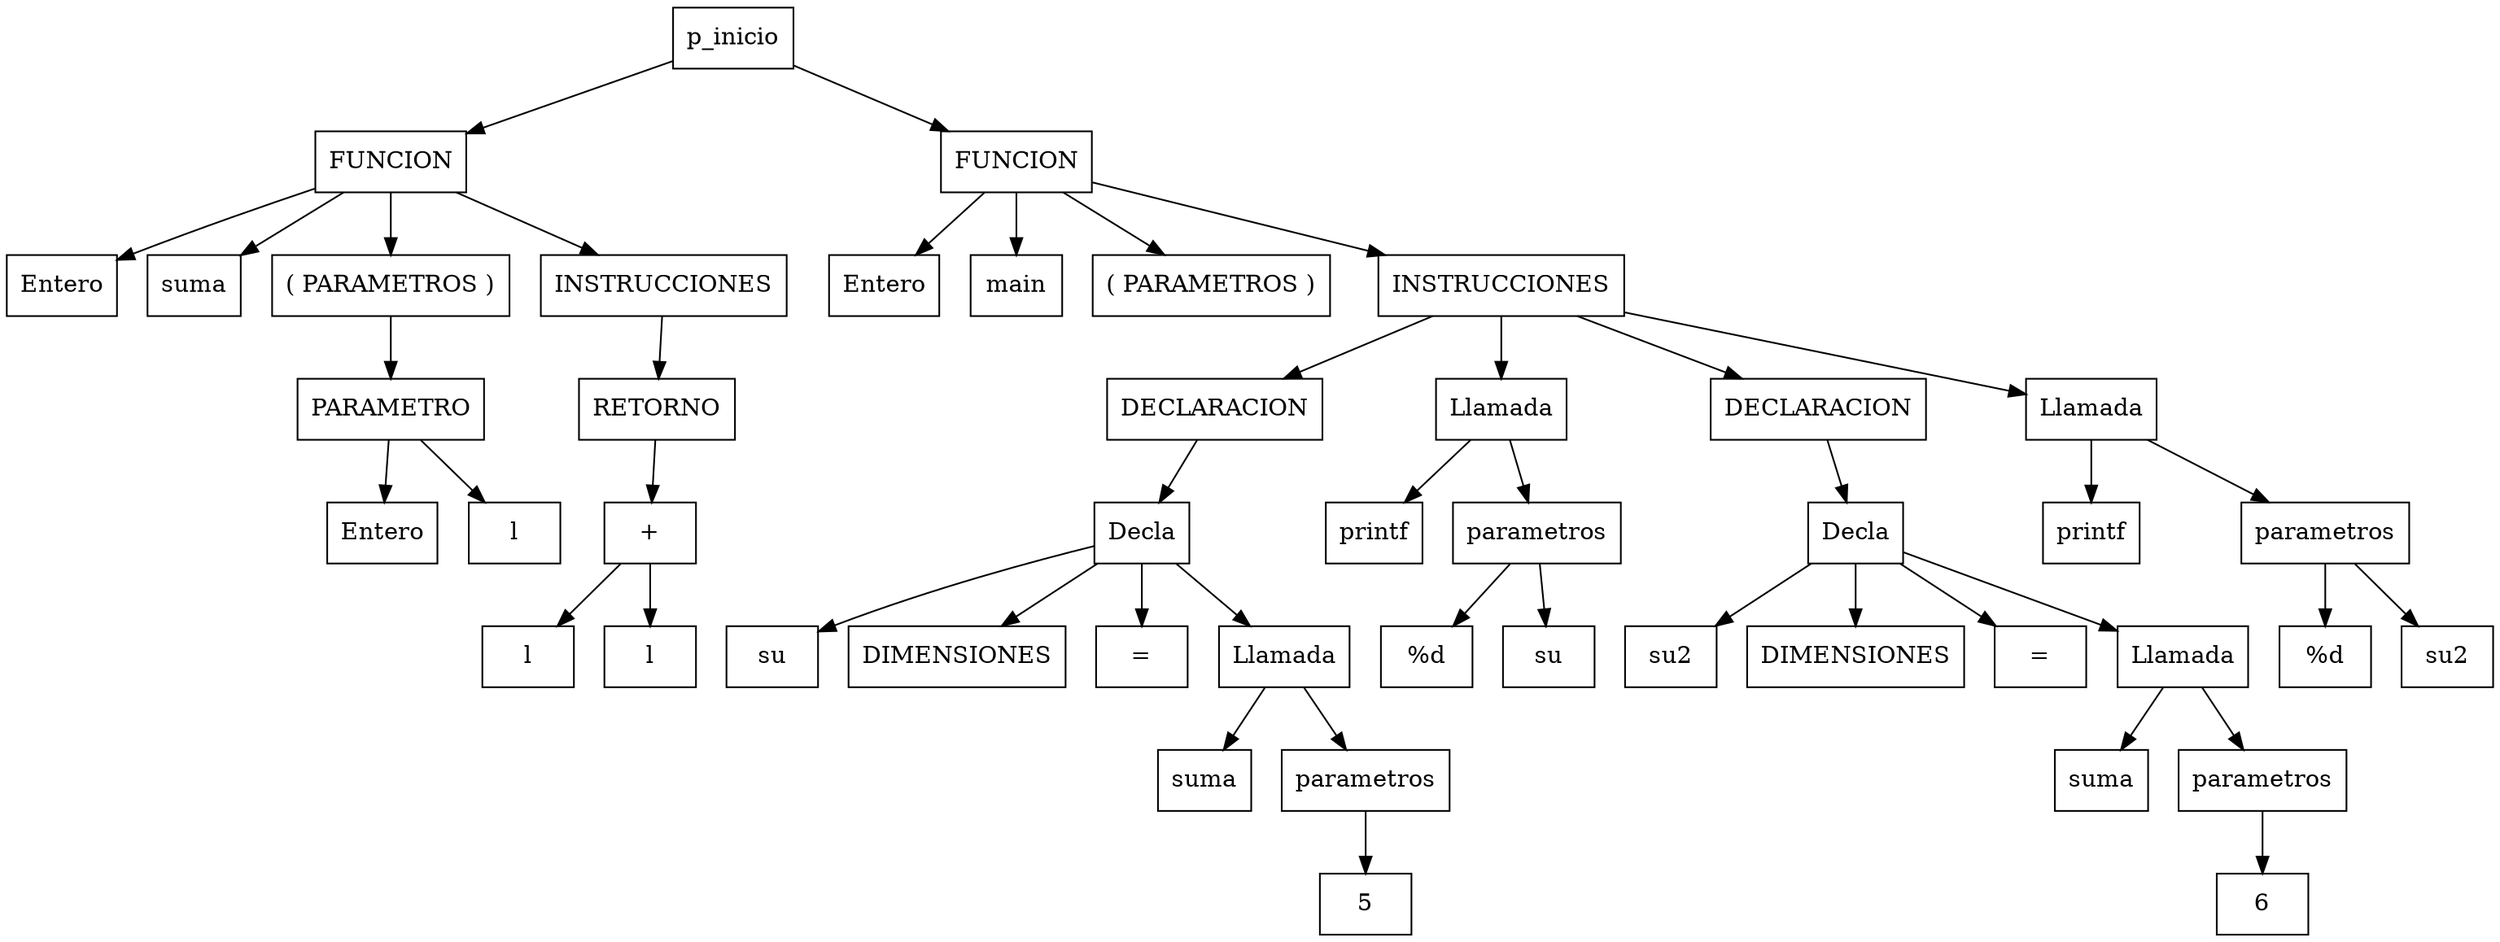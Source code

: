 digraph Q { 
  node [shape=record];
node11[label="FUNCION"];
p_inicio ->node11;
node12[label="Entero"];
node11 -> node12;
node13[label="suma"];
node11 -> node13;
node14[label="( PARAMETROS )"];
node11 -> node14;
node0[label="PARAMETRO"];
node14 -> node0;
node1[label="Entero"];
node0 -> node1;
node2[label="l"];
node0 -> node2;
node15[label="{ INSTRUCCIONES }"];
node11 -> node15;
node6[label="RETORNO"];
node15 -> node6;
node5[label="+"];
node6 -> node5;
node3[label="l"];
node5 -> node3;
node4[label="l"];
node5 -> node4;
node60[label="FUNCION"];
p_inicio ->node60;
node61[label="Entero"];
node60 -> node61;
node62[label="main"];
node60 -> node62;
node63[label="( PARAMETROS )"];
node60 -> node63;
node64[label="{ INSTRUCCIONES }"];
node60 -> node64;
node27[label="DECLARACION"];
node64 -> node27;
node23[label="Decla"];
node27 -> node23;
node24[label="su"];
node23 -> node24;
node25[label="DIMENSIONES"];
node23 -> node25;
node26[label="="];
node23 -> node26;
node17[label="Llamada"];
node23 -> node17;
node18[label="suma"];
node17 -> node18;
node19[label="parametros"];
node17 -> node19;
node16[label="5"];
node19 -> node16;
node32[label="Llamada"];
node64 -> node32;
node33[label="printf"];
node32 -> node33;
node34[label="parametros"];
node32 -> node34;
node30[label="%d\n"];
node34 -> node30;
node31[label="su"];
node34 -> node31;
node49[label="DECLARACION"];
node64 -> node49;
node45[label="Decla"];
node49 -> node45;
node46[label="su2"];
node45 -> node46;
node47[label="DIMENSIONES"];
node45 -> node47;
node48[label="="];
node45 -> node48;
node39[label="Llamada"];
node45 -> node39;
node40[label="suma"];
node39 -> node40;
node41[label="parametros"];
node39 -> node41;
node38[label="6"];
node41 -> node38;
node54[label="Llamada"];
node64 -> node54;
node55[label="printf"];
node54 -> node55;
node56[label="parametros"];
node54 -> node56;
node52[label="%d"];
node56 -> node52;
node53[label="su2"];
node56 -> node53;

}
